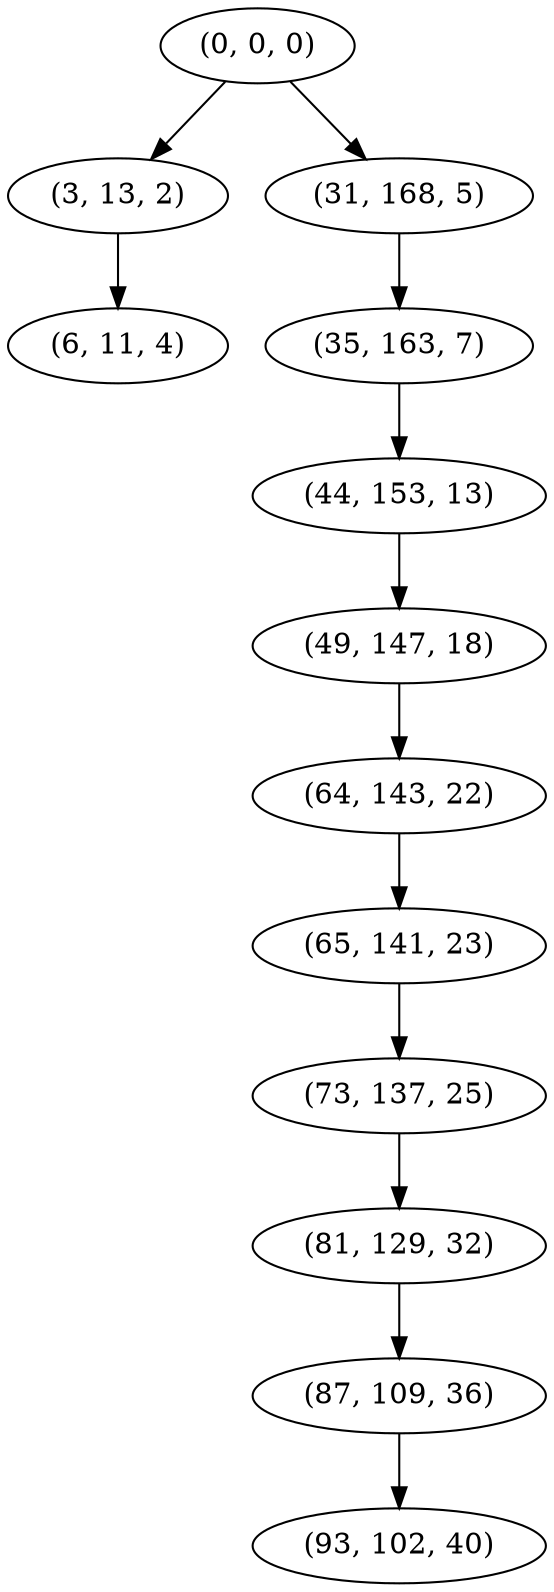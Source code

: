 digraph tree {
    "(0, 0, 0)";
    "(3, 13, 2)";
    "(6, 11, 4)";
    "(31, 168, 5)";
    "(35, 163, 7)";
    "(44, 153, 13)";
    "(49, 147, 18)";
    "(64, 143, 22)";
    "(65, 141, 23)";
    "(73, 137, 25)";
    "(81, 129, 32)";
    "(87, 109, 36)";
    "(93, 102, 40)";
    "(0, 0, 0)" -> "(3, 13, 2)";
    "(0, 0, 0)" -> "(31, 168, 5)";
    "(3, 13, 2)" -> "(6, 11, 4)";
    "(31, 168, 5)" -> "(35, 163, 7)";
    "(35, 163, 7)" -> "(44, 153, 13)";
    "(44, 153, 13)" -> "(49, 147, 18)";
    "(49, 147, 18)" -> "(64, 143, 22)";
    "(64, 143, 22)" -> "(65, 141, 23)";
    "(65, 141, 23)" -> "(73, 137, 25)";
    "(73, 137, 25)" -> "(81, 129, 32)";
    "(81, 129, 32)" -> "(87, 109, 36)";
    "(87, 109, 36)" -> "(93, 102, 40)";
}
